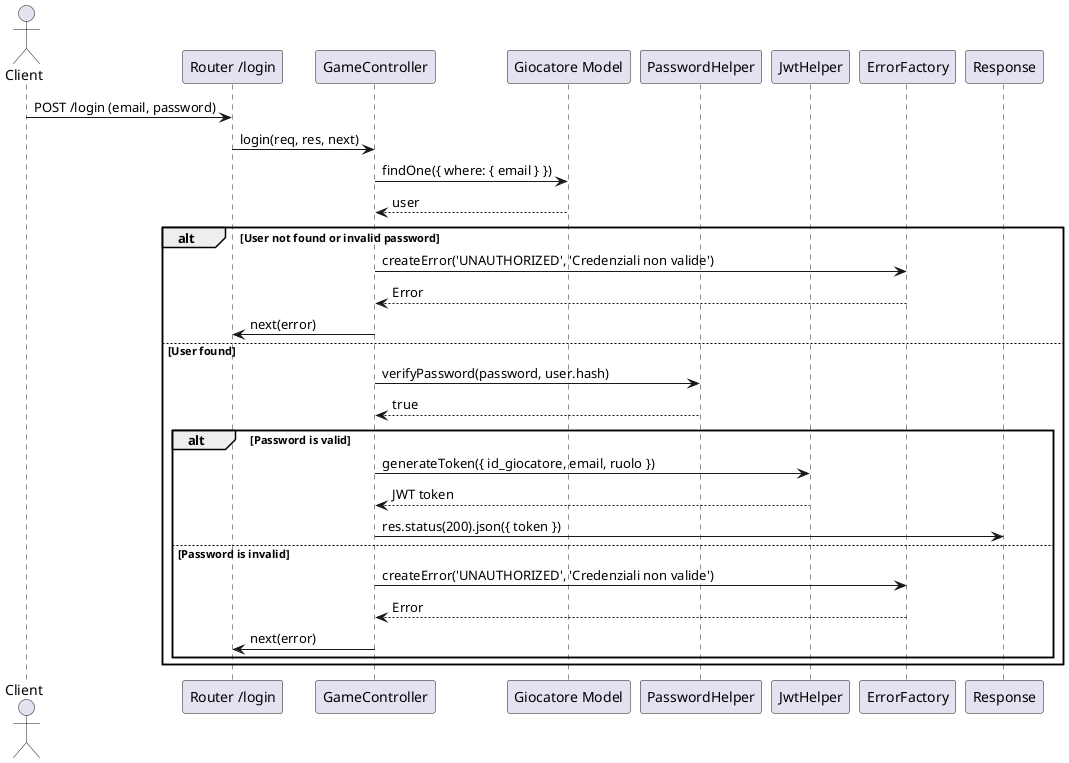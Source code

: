 @startuml
actor Client as C
participant "Router /login" as R
participant "GameController" as GC
participant "Giocatore Model" as G
participant "PasswordHelper" as P
participant "JwtHelper" as J
participant "ErrorFactory" as E
participant "Response" as Res

C -> R: POST /login (email, password)
R -> GC: login(req, res, next)

GC -> G: findOne({ where: { email } })
G --> GC: user

alt User not found or invalid password
    GC -> E: createError('UNAUTHORIZED', 'Credenziali non valide')
    E --> GC: Error
    GC -> R: next(error)
else User found
    GC -> P: verifyPassword(password, user.hash)
    P --> GC: true

    alt Password is valid
        GC -> J: generateToken({ id_giocatore, email, ruolo })
        J --> GC: JWT token

        GC -> Res: res.status(200).json({ token })
    else Password is invalid
        GC -> E: createError('UNAUTHORIZED', 'Credenziali non valide')
        E --> GC: Error
        GC -> R: next(error)
    end
end
@enduml
